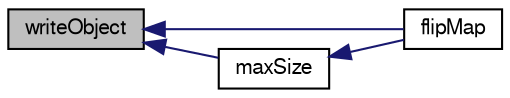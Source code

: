 digraph "writeObject"
{
  bgcolor="transparent";
  edge [fontname="FreeSans",fontsize="10",labelfontname="FreeSans",labelfontsize="10"];
  node [fontname="FreeSans",fontsize="10",shape=record];
  rankdir="LR";
  Node4054 [label="writeObject",height=0.2,width=0.4,color="black", fillcolor="grey75", style="filled", fontcolor="black"];
  Node4054 -> Node4055 [dir="back",color="midnightblue",fontsize="10",style="solid",fontname="FreeSans"];
  Node4055 [label="flipMap",height=0.2,width=0.4,color="black",URL="$a25450.html#a996e4df6a09881dbc50a7e1af0c65424"];
  Node4054 -> Node4056 [dir="back",color="midnightblue",fontsize="10",style="solid",fontname="FreeSans"];
  Node4056 [label="maxSize",height=0.2,width=0.4,color="black",URL="$a25450.html#a2091229d7e4654b2b08e0344aad82fc9",tooltip="Return max index+1. "];
  Node4056 -> Node4055 [dir="back",color="midnightblue",fontsize="10",style="solid",fontname="FreeSans"];
}
